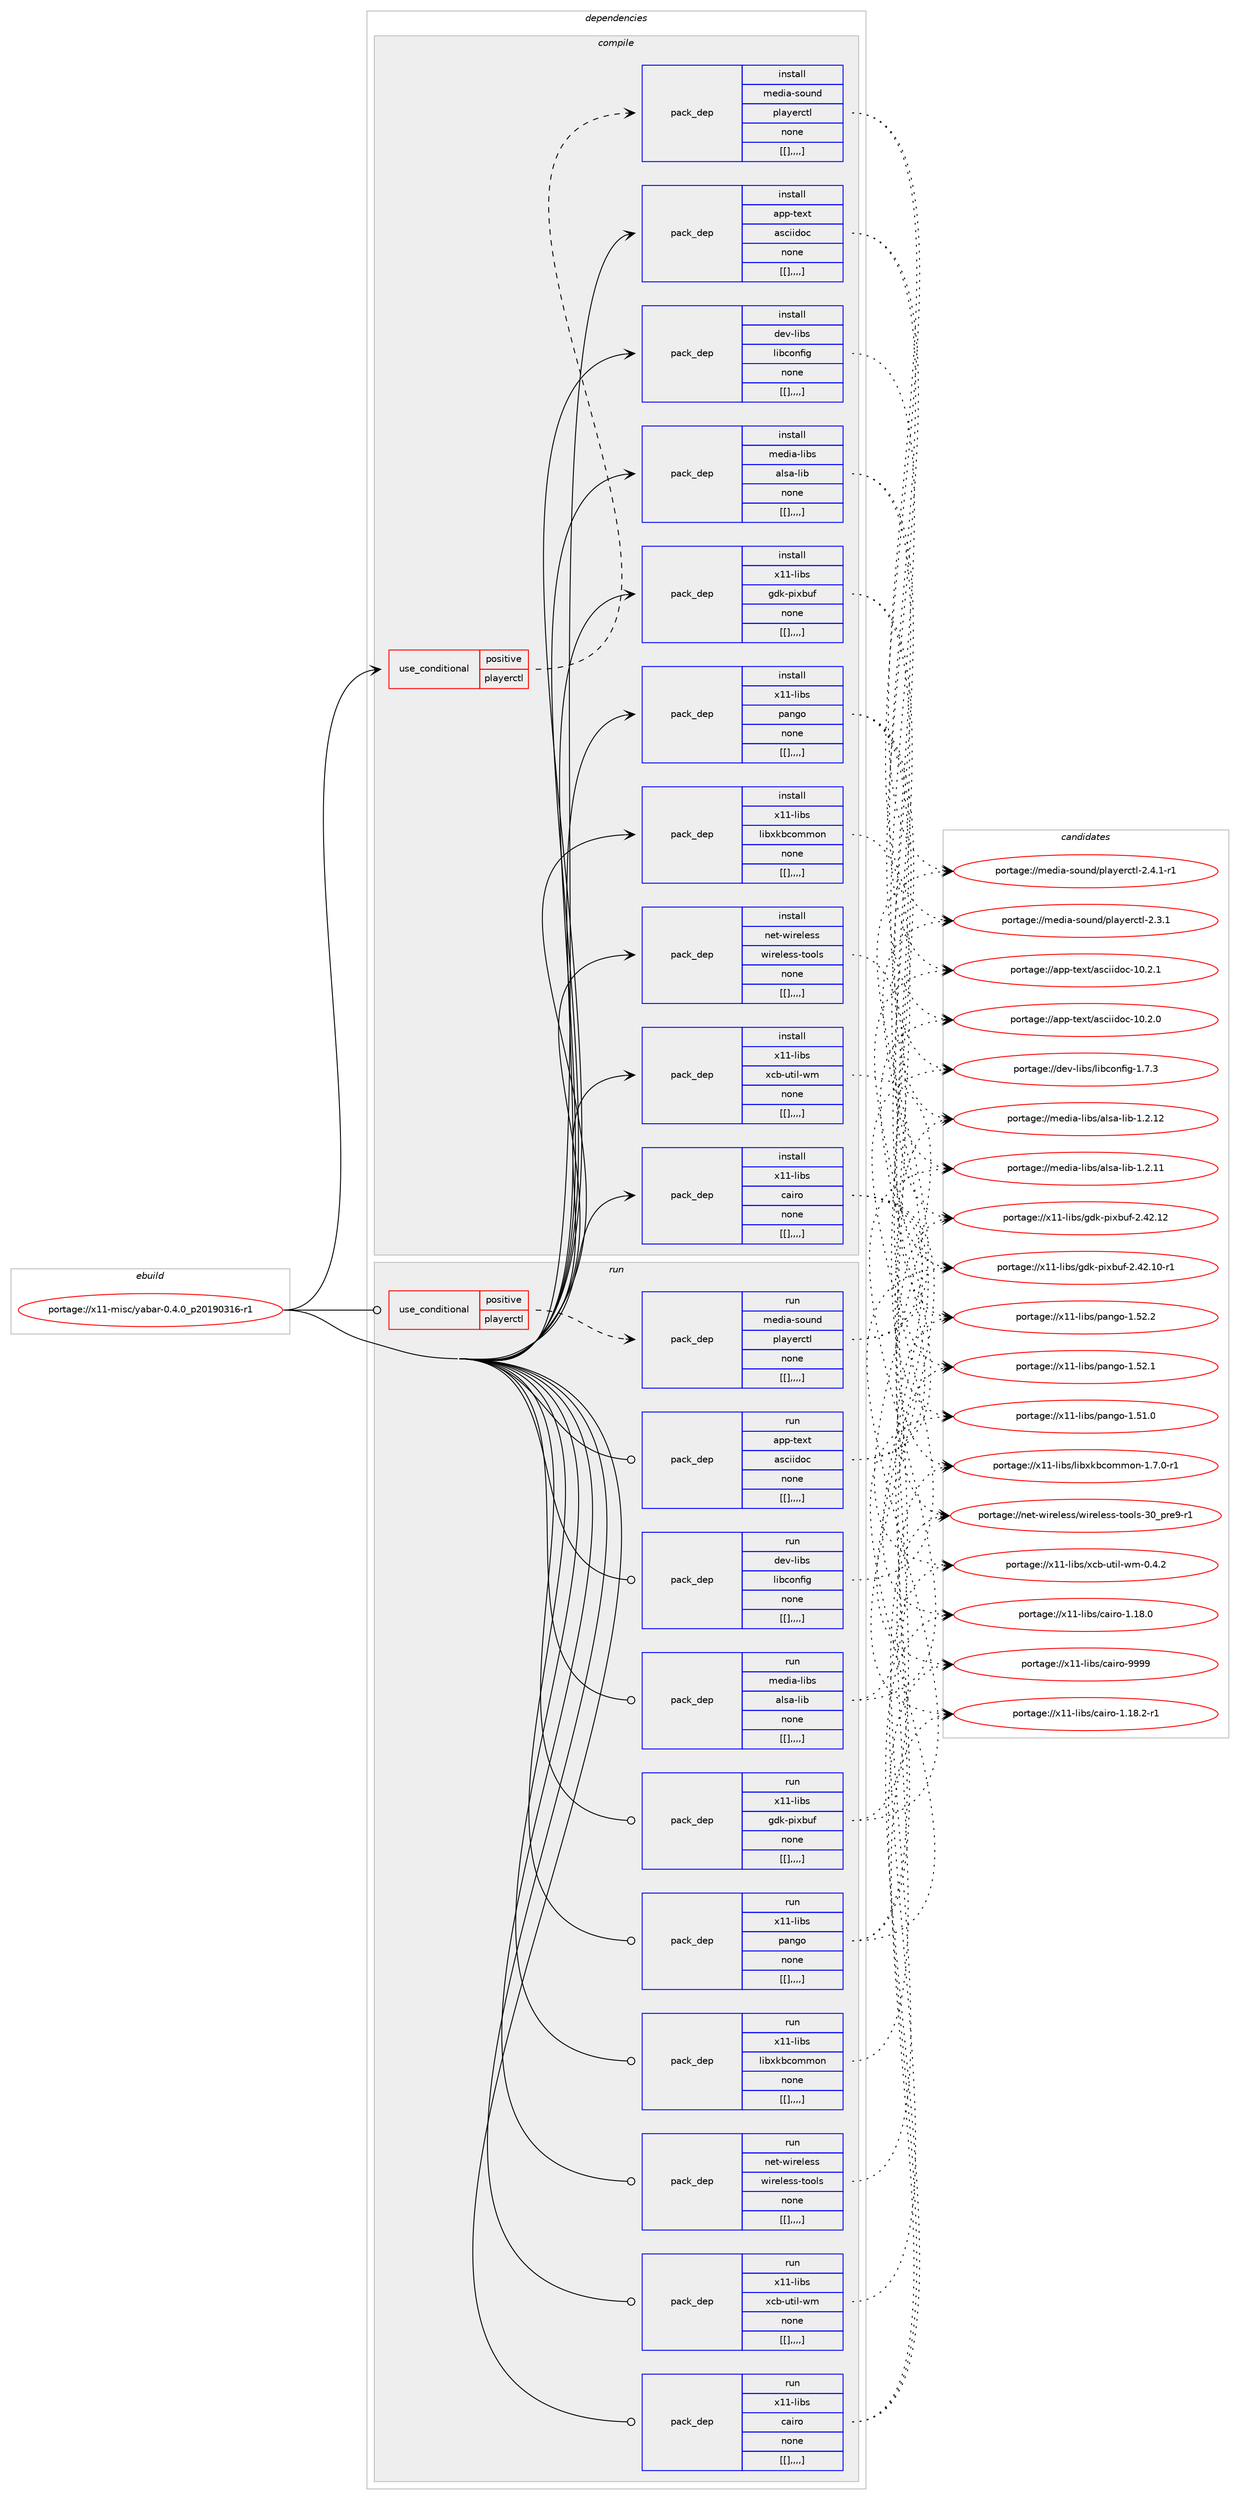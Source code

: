 digraph prolog {

# *************
# Graph options
# *************

newrank=true;
concentrate=true;
compound=true;
graph [rankdir=LR,fontname=Helvetica,fontsize=10,ranksep=1.5];#, ranksep=2.5, nodesep=0.2];
edge  [arrowhead=vee];
node  [fontname=Helvetica,fontsize=10];

# **********
# The ebuild
# **********

subgraph cluster_leftcol {
color=gray;
label=<<i>ebuild</i>>;
id [label="portage://x11-misc/yabar-0.4.0_p20190316-r1", color=red, width=4, href="../x11-misc/yabar-0.4.0_p20190316-r1.svg"];
}

# ****************
# The dependencies
# ****************

subgraph cluster_midcol {
color=gray;
label=<<i>dependencies</i>>;
subgraph cluster_compile {
fillcolor="#eeeeee";
style=filled;
label=<<i>compile</i>>;
subgraph cond343 {
dependency2482 [label=<<TABLE BORDER="0" CELLBORDER="1" CELLSPACING="0" CELLPADDING="4"><TR><TD ROWSPAN="3" CELLPADDING="10">use_conditional</TD></TR><TR><TD>positive</TD></TR><TR><TD>playerctl</TD></TR></TABLE>>, shape=none, color=red];
subgraph pack1988 {
dependency2483 [label=<<TABLE BORDER="0" CELLBORDER="1" CELLSPACING="0" CELLPADDING="4" WIDTH="220"><TR><TD ROWSPAN="6" CELLPADDING="30">pack_dep</TD></TR><TR><TD WIDTH="110">install</TD></TR><TR><TD>media-sound</TD></TR><TR><TD>playerctl</TD></TR><TR><TD>none</TD></TR><TR><TD>[[],,,,]</TD></TR></TABLE>>, shape=none, color=blue];
}
dependency2482:e -> dependency2483:w [weight=20,style="dashed",arrowhead="vee"];
}
id:e -> dependency2482:w [weight=20,style="solid",arrowhead="vee"];
subgraph pack1990 {
dependency2485 [label=<<TABLE BORDER="0" CELLBORDER="1" CELLSPACING="0" CELLPADDING="4" WIDTH="220"><TR><TD ROWSPAN="6" CELLPADDING="30">pack_dep</TD></TR><TR><TD WIDTH="110">install</TD></TR><TR><TD>app-text</TD></TR><TR><TD>asciidoc</TD></TR><TR><TD>none</TD></TR><TR><TD>[[],,,,]</TD></TR></TABLE>>, shape=none, color=blue];
}
id:e -> dependency2485:w [weight=20,style="solid",arrowhead="vee"];
subgraph pack1992 {
dependency2487 [label=<<TABLE BORDER="0" CELLBORDER="1" CELLSPACING="0" CELLPADDING="4" WIDTH="220"><TR><TD ROWSPAN="6" CELLPADDING="30">pack_dep</TD></TR><TR><TD WIDTH="110">install</TD></TR><TR><TD>dev-libs</TD></TR><TR><TD>libconfig</TD></TR><TR><TD>none</TD></TR><TR><TD>[[],,,,]</TD></TR></TABLE>>, shape=none, color=blue];
}
id:e -> dependency2487:w [weight=20,style="solid",arrowhead="vee"];
subgraph pack1994 {
dependency2489 [label=<<TABLE BORDER="0" CELLBORDER="1" CELLSPACING="0" CELLPADDING="4" WIDTH="220"><TR><TD ROWSPAN="6" CELLPADDING="30">pack_dep</TD></TR><TR><TD WIDTH="110">install</TD></TR><TR><TD>media-libs</TD></TR><TR><TD>alsa-lib</TD></TR><TR><TD>none</TD></TR><TR><TD>[[],,,,]</TD></TR></TABLE>>, shape=none, color=blue];
}
id:e -> dependency2489:w [weight=20,style="solid",arrowhead="vee"];
subgraph pack1996 {
dependency2491 [label=<<TABLE BORDER="0" CELLBORDER="1" CELLSPACING="0" CELLPADDING="4" WIDTH="220"><TR><TD ROWSPAN="6" CELLPADDING="30">pack_dep</TD></TR><TR><TD WIDTH="110">install</TD></TR><TR><TD>net-wireless</TD></TR><TR><TD>wireless-tools</TD></TR><TR><TD>none</TD></TR><TR><TD>[[],,,,]</TD></TR></TABLE>>, shape=none, color=blue];
}
id:e -> dependency2491:w [weight=20,style="solid",arrowhead="vee"];
subgraph pack1999 {
dependency2494 [label=<<TABLE BORDER="0" CELLBORDER="1" CELLSPACING="0" CELLPADDING="4" WIDTH="220"><TR><TD ROWSPAN="6" CELLPADDING="30">pack_dep</TD></TR><TR><TD WIDTH="110">install</TD></TR><TR><TD>x11-libs</TD></TR><TR><TD>cairo</TD></TR><TR><TD>none</TD></TR><TR><TD>[[],,,,]</TD></TR></TABLE>>, shape=none, color=blue];
}
id:e -> dependency2494:w [weight=20,style="solid",arrowhead="vee"];
subgraph pack2001 {
dependency2496 [label=<<TABLE BORDER="0" CELLBORDER="1" CELLSPACING="0" CELLPADDING="4" WIDTH="220"><TR><TD ROWSPAN="6" CELLPADDING="30">pack_dep</TD></TR><TR><TD WIDTH="110">install</TD></TR><TR><TD>x11-libs</TD></TR><TR><TD>gdk-pixbuf</TD></TR><TR><TD>none</TD></TR><TR><TD>[[],,,,]</TD></TR></TABLE>>, shape=none, color=blue];
}
id:e -> dependency2496:w [weight=20,style="solid",arrowhead="vee"];
subgraph pack2003 {
dependency2498 [label=<<TABLE BORDER="0" CELLBORDER="1" CELLSPACING="0" CELLPADDING="4" WIDTH="220"><TR><TD ROWSPAN="6" CELLPADDING="30">pack_dep</TD></TR><TR><TD WIDTH="110">install</TD></TR><TR><TD>x11-libs</TD></TR><TR><TD>libxkbcommon</TD></TR><TR><TD>none</TD></TR><TR><TD>[[],,,,]</TD></TR></TABLE>>, shape=none, color=blue];
}
id:e -> dependency2498:w [weight=20,style="solid",arrowhead="vee"];
subgraph pack2006 {
dependency2501 [label=<<TABLE BORDER="0" CELLBORDER="1" CELLSPACING="0" CELLPADDING="4" WIDTH="220"><TR><TD ROWSPAN="6" CELLPADDING="30">pack_dep</TD></TR><TR><TD WIDTH="110">install</TD></TR><TR><TD>x11-libs</TD></TR><TR><TD>pango</TD></TR><TR><TD>none</TD></TR><TR><TD>[[],,,,]</TD></TR></TABLE>>, shape=none, color=blue];
}
id:e -> dependency2501:w [weight=20,style="solid",arrowhead="vee"];
subgraph pack2009 {
dependency2504 [label=<<TABLE BORDER="0" CELLBORDER="1" CELLSPACING="0" CELLPADDING="4" WIDTH="220"><TR><TD ROWSPAN="6" CELLPADDING="30">pack_dep</TD></TR><TR><TD WIDTH="110">install</TD></TR><TR><TD>x11-libs</TD></TR><TR><TD>xcb-util-wm</TD></TR><TR><TD>none</TD></TR><TR><TD>[[],,,,]</TD></TR></TABLE>>, shape=none, color=blue];
}
id:e -> dependency2504:w [weight=20,style="solid",arrowhead="vee"];
}
subgraph cluster_compileandrun {
fillcolor="#eeeeee";
style=filled;
label=<<i>compile and run</i>>;
}
subgraph cluster_run {
fillcolor="#eeeeee";
style=filled;
label=<<i>run</i>>;
subgraph cond344 {
dependency2506 [label=<<TABLE BORDER="0" CELLBORDER="1" CELLSPACING="0" CELLPADDING="4"><TR><TD ROWSPAN="3" CELLPADDING="10">use_conditional</TD></TR><TR><TD>positive</TD></TR><TR><TD>playerctl</TD></TR></TABLE>>, shape=none, color=red];
subgraph pack2013 {
dependency2509 [label=<<TABLE BORDER="0" CELLBORDER="1" CELLSPACING="0" CELLPADDING="4" WIDTH="220"><TR><TD ROWSPAN="6" CELLPADDING="30">pack_dep</TD></TR><TR><TD WIDTH="110">run</TD></TR><TR><TD>media-sound</TD></TR><TR><TD>playerctl</TD></TR><TR><TD>none</TD></TR><TR><TD>[[],,,,]</TD></TR></TABLE>>, shape=none, color=blue];
}
dependency2506:e -> dependency2509:w [weight=20,style="dashed",arrowhead="vee"];
}
id:e -> dependency2506:w [weight=20,style="solid",arrowhead="odot"];
subgraph pack2017 {
dependency2513 [label=<<TABLE BORDER="0" CELLBORDER="1" CELLSPACING="0" CELLPADDING="4" WIDTH="220"><TR><TD ROWSPAN="6" CELLPADDING="30">pack_dep</TD></TR><TR><TD WIDTH="110">run</TD></TR><TR><TD>app-text</TD></TR><TR><TD>asciidoc</TD></TR><TR><TD>none</TD></TR><TR><TD>[[],,,,]</TD></TR></TABLE>>, shape=none, color=blue];
}
id:e -> dependency2513:w [weight=20,style="solid",arrowhead="odot"];
subgraph pack2021 {
dependency2517 [label=<<TABLE BORDER="0" CELLBORDER="1" CELLSPACING="0" CELLPADDING="4" WIDTH="220"><TR><TD ROWSPAN="6" CELLPADDING="30">pack_dep</TD></TR><TR><TD WIDTH="110">run</TD></TR><TR><TD>dev-libs</TD></TR><TR><TD>libconfig</TD></TR><TR><TD>none</TD></TR><TR><TD>[[],,,,]</TD></TR></TABLE>>, shape=none, color=blue];
}
id:e -> dependency2517:w [weight=20,style="solid",arrowhead="odot"];
subgraph pack2025 {
dependency2520 [label=<<TABLE BORDER="0" CELLBORDER="1" CELLSPACING="0" CELLPADDING="4" WIDTH="220"><TR><TD ROWSPAN="6" CELLPADDING="30">pack_dep</TD></TR><TR><TD WIDTH="110">run</TD></TR><TR><TD>media-libs</TD></TR><TR><TD>alsa-lib</TD></TR><TR><TD>none</TD></TR><TR><TD>[[],,,,]</TD></TR></TABLE>>, shape=none, color=blue];
}
id:e -> dependency2520:w [weight=20,style="solid",arrowhead="odot"];
subgraph pack2028 {
dependency2527 [label=<<TABLE BORDER="0" CELLBORDER="1" CELLSPACING="0" CELLPADDING="4" WIDTH="220"><TR><TD ROWSPAN="6" CELLPADDING="30">pack_dep</TD></TR><TR><TD WIDTH="110">run</TD></TR><TR><TD>net-wireless</TD></TR><TR><TD>wireless-tools</TD></TR><TR><TD>none</TD></TR><TR><TD>[[],,,,]</TD></TR></TABLE>>, shape=none, color=blue];
}
id:e -> dependency2527:w [weight=20,style="solid",arrowhead="odot"];
subgraph pack2036 {
dependency2532 [label=<<TABLE BORDER="0" CELLBORDER="1" CELLSPACING="0" CELLPADDING="4" WIDTH="220"><TR><TD ROWSPAN="6" CELLPADDING="30">pack_dep</TD></TR><TR><TD WIDTH="110">run</TD></TR><TR><TD>x11-libs</TD></TR><TR><TD>cairo</TD></TR><TR><TD>none</TD></TR><TR><TD>[[],,,,]</TD></TR></TABLE>>, shape=none, color=blue];
}
id:e -> dependency2532:w [weight=20,style="solid",arrowhead="odot"];
subgraph pack2043 {
dependency2539 [label=<<TABLE BORDER="0" CELLBORDER="1" CELLSPACING="0" CELLPADDING="4" WIDTH="220"><TR><TD ROWSPAN="6" CELLPADDING="30">pack_dep</TD></TR><TR><TD WIDTH="110">run</TD></TR><TR><TD>x11-libs</TD></TR><TR><TD>gdk-pixbuf</TD></TR><TR><TD>none</TD></TR><TR><TD>[[],,,,]</TD></TR></TABLE>>, shape=none, color=blue];
}
id:e -> dependency2539:w [weight=20,style="solid",arrowhead="odot"];
subgraph pack2047 {
dependency2543 [label=<<TABLE BORDER="0" CELLBORDER="1" CELLSPACING="0" CELLPADDING="4" WIDTH="220"><TR><TD ROWSPAN="6" CELLPADDING="30">pack_dep</TD></TR><TR><TD WIDTH="110">run</TD></TR><TR><TD>x11-libs</TD></TR><TR><TD>libxkbcommon</TD></TR><TR><TD>none</TD></TR><TR><TD>[[],,,,]</TD></TR></TABLE>>, shape=none, color=blue];
}
id:e -> dependency2543:w [weight=20,style="solid",arrowhead="odot"];
subgraph pack2051 {
dependency2547 [label=<<TABLE BORDER="0" CELLBORDER="1" CELLSPACING="0" CELLPADDING="4" WIDTH="220"><TR><TD ROWSPAN="6" CELLPADDING="30">pack_dep</TD></TR><TR><TD WIDTH="110">run</TD></TR><TR><TD>x11-libs</TD></TR><TR><TD>pango</TD></TR><TR><TD>none</TD></TR><TR><TD>[[],,,,]</TD></TR></TABLE>>, shape=none, color=blue];
}
id:e -> dependency2547:w [weight=20,style="solid",arrowhead="odot"];
subgraph pack2055 {
dependency2551 [label=<<TABLE BORDER="0" CELLBORDER="1" CELLSPACING="0" CELLPADDING="4" WIDTH="220"><TR><TD ROWSPAN="6" CELLPADDING="30">pack_dep</TD></TR><TR><TD WIDTH="110">run</TD></TR><TR><TD>x11-libs</TD></TR><TR><TD>xcb-util-wm</TD></TR><TR><TD>none</TD></TR><TR><TD>[[],,,,]</TD></TR></TABLE>>, shape=none, color=blue];
}
id:e -> dependency2551:w [weight=20,style="solid",arrowhead="odot"];
}
}

# **************
# The candidates
# **************

subgraph cluster_choices {
rank=same;
color=gray;
label=<<i>candidates</i>>;

subgraph choice2010 {
color=black;
nodesep=1;
choice10910110010597451151111171101004711210897121101114991161084550465246494511449 [label="portage://media-sound/playerctl-2.4.1-r1", color=red, width=4,href="../media-sound/playerctl-2.4.1-r1.svg"];
choice1091011001059745115111117110100471121089712110111499116108455046514649 [label="portage://media-sound/playerctl-2.3.1", color=red, width=4,href="../media-sound/playerctl-2.3.1.svg"];
dependency2483:e -> choice10910110010597451151111171101004711210897121101114991161084550465246494511449:w [style=dotted,weight="100"];
dependency2483:e -> choice1091011001059745115111117110100471121089712110111499116108455046514649:w [style=dotted,weight="100"];
}
subgraph choice2017 {
color=black;
nodesep=1;
choice97112112451161011201164797115991051051001119945494846504649 [label="portage://app-text/asciidoc-10.2.1", color=red, width=4,href="../app-text/asciidoc-10.2.1.svg"];
choice97112112451161011201164797115991051051001119945494846504648 [label="portage://app-text/asciidoc-10.2.0", color=red, width=4,href="../app-text/asciidoc-10.2.0.svg"];
dependency2485:e -> choice97112112451161011201164797115991051051001119945494846504649:w [style=dotted,weight="100"];
dependency2485:e -> choice97112112451161011201164797115991051051001119945494846504648:w [style=dotted,weight="100"];
}
subgraph choice2024 {
color=black;
nodesep=1;
choice1001011184510810598115471081059899111110102105103454946554651 [label="portage://dev-libs/libconfig-1.7.3", color=red, width=4,href="../dev-libs/libconfig-1.7.3.svg"];
dependency2487:e -> choice1001011184510810598115471081059899111110102105103454946554651:w [style=dotted,weight="100"];
}
subgraph choice2028 {
color=black;
nodesep=1;
choice109101100105974510810598115479710811597451081059845494650464950 [label="portage://media-libs/alsa-lib-1.2.12", color=red, width=4,href="../media-libs/alsa-lib-1.2.12.svg"];
choice109101100105974510810598115479710811597451081059845494650464949 [label="portage://media-libs/alsa-lib-1.2.11", color=red, width=4,href="../media-libs/alsa-lib-1.2.11.svg"];
dependency2489:e -> choice109101100105974510810598115479710811597451081059845494650464950:w [style=dotted,weight="100"];
dependency2489:e -> choice109101100105974510810598115479710811597451081059845494650464949:w [style=dotted,weight="100"];
}
subgraph choice2039 {
color=black;
nodesep=1;
choice11010111645119105114101108101115115471191051141011081011151154511611111110811545514895112114101574511449 [label="portage://net-wireless/wireless-tools-30_pre9-r1", color=red, width=4,href="../net-wireless/wireless-tools-30_pre9-r1.svg"];
dependency2491:e -> choice11010111645119105114101108101115115471191051141011081011151154511611111110811545514895112114101574511449:w [style=dotted,weight="100"];
}
subgraph choice2042 {
color=black;
nodesep=1;
choice120494945108105981154799971051141114557575757 [label="portage://x11-libs/cairo-9999", color=red, width=4,href="../x11-libs/cairo-9999.svg"];
choice12049494510810598115479997105114111454946495646504511449 [label="portage://x11-libs/cairo-1.18.2-r1", color=red, width=4,href="../x11-libs/cairo-1.18.2-r1.svg"];
choice1204949451081059811547999710511411145494649564648 [label="portage://x11-libs/cairo-1.18.0", color=red, width=4,href="../x11-libs/cairo-1.18.0.svg"];
dependency2494:e -> choice120494945108105981154799971051141114557575757:w [style=dotted,weight="100"];
dependency2494:e -> choice12049494510810598115479997105114111454946495646504511449:w [style=dotted,weight="100"];
dependency2494:e -> choice1204949451081059811547999710511411145494649564648:w [style=dotted,weight="100"];
}
subgraph choice2047 {
color=black;
nodesep=1;
choice120494945108105981154710310010745112105120981171024550465250464950 [label="portage://x11-libs/gdk-pixbuf-2.42.12", color=red, width=4,href="../x11-libs/gdk-pixbuf-2.42.12.svg"];
choice1204949451081059811547103100107451121051209811710245504652504649484511449 [label="portage://x11-libs/gdk-pixbuf-2.42.10-r1", color=red, width=4,href="../x11-libs/gdk-pixbuf-2.42.10-r1.svg"];
dependency2496:e -> choice120494945108105981154710310010745112105120981171024550465250464950:w [style=dotted,weight="100"];
dependency2496:e -> choice1204949451081059811547103100107451121051209811710245504652504649484511449:w [style=dotted,weight="100"];
}
subgraph choice2050 {
color=black;
nodesep=1;
choice12049494510810598115471081059812010798991111091091111104549465546484511449 [label="portage://x11-libs/libxkbcommon-1.7.0-r1", color=red, width=4,href="../x11-libs/libxkbcommon-1.7.0-r1.svg"];
dependency2498:e -> choice12049494510810598115471081059812010798991111091091111104549465546484511449:w [style=dotted,weight="100"];
}
subgraph choice2052 {
color=black;
nodesep=1;
choice12049494510810598115471129711010311145494653504650 [label="portage://x11-libs/pango-1.52.2", color=red, width=4,href="../x11-libs/pango-1.52.2.svg"];
choice12049494510810598115471129711010311145494653504649 [label="portage://x11-libs/pango-1.52.1", color=red, width=4,href="../x11-libs/pango-1.52.1.svg"];
choice12049494510810598115471129711010311145494653494648 [label="portage://x11-libs/pango-1.51.0", color=red, width=4,href="../x11-libs/pango-1.51.0.svg"];
dependency2501:e -> choice12049494510810598115471129711010311145494653504650:w [style=dotted,weight="100"];
dependency2501:e -> choice12049494510810598115471129711010311145494653504649:w [style=dotted,weight="100"];
dependency2501:e -> choice12049494510810598115471129711010311145494653494648:w [style=dotted,weight="100"];
}
subgraph choice2054 {
color=black;
nodesep=1;
choice120494945108105981154712099984511711610510845119109454846524650 [label="portage://x11-libs/xcb-util-wm-0.4.2", color=red, width=4,href="../x11-libs/xcb-util-wm-0.4.2.svg"];
dependency2504:e -> choice120494945108105981154712099984511711610510845119109454846524650:w [style=dotted,weight="100"];
}
subgraph choice2055 {
color=black;
nodesep=1;
choice10910110010597451151111171101004711210897121101114991161084550465246494511449 [label="portage://media-sound/playerctl-2.4.1-r1", color=red, width=4,href="../media-sound/playerctl-2.4.1-r1.svg"];
choice1091011001059745115111117110100471121089712110111499116108455046514649 [label="portage://media-sound/playerctl-2.3.1", color=red, width=4,href="../media-sound/playerctl-2.3.1.svg"];
dependency2509:e -> choice10910110010597451151111171101004711210897121101114991161084550465246494511449:w [style=dotted,weight="100"];
dependency2509:e -> choice1091011001059745115111117110100471121089712110111499116108455046514649:w [style=dotted,weight="100"];
}
subgraph choice2057 {
color=black;
nodesep=1;
choice97112112451161011201164797115991051051001119945494846504649 [label="portage://app-text/asciidoc-10.2.1", color=red, width=4,href="../app-text/asciidoc-10.2.1.svg"];
choice97112112451161011201164797115991051051001119945494846504648 [label="portage://app-text/asciidoc-10.2.0", color=red, width=4,href="../app-text/asciidoc-10.2.0.svg"];
dependency2513:e -> choice97112112451161011201164797115991051051001119945494846504649:w [style=dotted,weight="100"];
dependency2513:e -> choice97112112451161011201164797115991051051001119945494846504648:w [style=dotted,weight="100"];
}
subgraph choice2059 {
color=black;
nodesep=1;
choice1001011184510810598115471081059899111110102105103454946554651 [label="portage://dev-libs/libconfig-1.7.3", color=red, width=4,href="../dev-libs/libconfig-1.7.3.svg"];
dependency2517:e -> choice1001011184510810598115471081059899111110102105103454946554651:w [style=dotted,weight="100"];
}
subgraph choice2061 {
color=black;
nodesep=1;
choice109101100105974510810598115479710811597451081059845494650464950 [label="portage://media-libs/alsa-lib-1.2.12", color=red, width=4,href="../media-libs/alsa-lib-1.2.12.svg"];
choice109101100105974510810598115479710811597451081059845494650464949 [label="portage://media-libs/alsa-lib-1.2.11", color=red, width=4,href="../media-libs/alsa-lib-1.2.11.svg"];
dependency2520:e -> choice109101100105974510810598115479710811597451081059845494650464950:w [style=dotted,weight="100"];
dependency2520:e -> choice109101100105974510810598115479710811597451081059845494650464949:w [style=dotted,weight="100"];
}
subgraph choice2062 {
color=black;
nodesep=1;
choice11010111645119105114101108101115115471191051141011081011151154511611111110811545514895112114101574511449 [label="portage://net-wireless/wireless-tools-30_pre9-r1", color=red, width=4,href="../net-wireless/wireless-tools-30_pre9-r1.svg"];
dependency2527:e -> choice11010111645119105114101108101115115471191051141011081011151154511611111110811545514895112114101574511449:w [style=dotted,weight="100"];
}
subgraph choice2063 {
color=black;
nodesep=1;
choice120494945108105981154799971051141114557575757 [label="portage://x11-libs/cairo-9999", color=red, width=4,href="../x11-libs/cairo-9999.svg"];
choice12049494510810598115479997105114111454946495646504511449 [label="portage://x11-libs/cairo-1.18.2-r1", color=red, width=4,href="../x11-libs/cairo-1.18.2-r1.svg"];
choice1204949451081059811547999710511411145494649564648 [label="portage://x11-libs/cairo-1.18.0", color=red, width=4,href="../x11-libs/cairo-1.18.0.svg"];
dependency2532:e -> choice120494945108105981154799971051141114557575757:w [style=dotted,weight="100"];
dependency2532:e -> choice12049494510810598115479997105114111454946495646504511449:w [style=dotted,weight="100"];
dependency2532:e -> choice1204949451081059811547999710511411145494649564648:w [style=dotted,weight="100"];
}
subgraph choice2065 {
color=black;
nodesep=1;
choice120494945108105981154710310010745112105120981171024550465250464950 [label="portage://x11-libs/gdk-pixbuf-2.42.12", color=red, width=4,href="../x11-libs/gdk-pixbuf-2.42.12.svg"];
choice1204949451081059811547103100107451121051209811710245504652504649484511449 [label="portage://x11-libs/gdk-pixbuf-2.42.10-r1", color=red, width=4,href="../x11-libs/gdk-pixbuf-2.42.10-r1.svg"];
dependency2539:e -> choice120494945108105981154710310010745112105120981171024550465250464950:w [style=dotted,weight="100"];
dependency2539:e -> choice1204949451081059811547103100107451121051209811710245504652504649484511449:w [style=dotted,weight="100"];
}
subgraph choice2067 {
color=black;
nodesep=1;
choice12049494510810598115471081059812010798991111091091111104549465546484511449 [label="portage://x11-libs/libxkbcommon-1.7.0-r1", color=red, width=4,href="../x11-libs/libxkbcommon-1.7.0-r1.svg"];
dependency2543:e -> choice12049494510810598115471081059812010798991111091091111104549465546484511449:w [style=dotted,weight="100"];
}
subgraph choice2069 {
color=black;
nodesep=1;
choice12049494510810598115471129711010311145494653504650 [label="portage://x11-libs/pango-1.52.2", color=red, width=4,href="../x11-libs/pango-1.52.2.svg"];
choice12049494510810598115471129711010311145494653504649 [label="portage://x11-libs/pango-1.52.1", color=red, width=4,href="../x11-libs/pango-1.52.1.svg"];
choice12049494510810598115471129711010311145494653494648 [label="portage://x11-libs/pango-1.51.0", color=red, width=4,href="../x11-libs/pango-1.51.0.svg"];
dependency2547:e -> choice12049494510810598115471129711010311145494653504650:w [style=dotted,weight="100"];
dependency2547:e -> choice12049494510810598115471129711010311145494653504649:w [style=dotted,weight="100"];
dependency2547:e -> choice12049494510810598115471129711010311145494653494648:w [style=dotted,weight="100"];
}
subgraph choice2077 {
color=black;
nodesep=1;
choice120494945108105981154712099984511711610510845119109454846524650 [label="portage://x11-libs/xcb-util-wm-0.4.2", color=red, width=4,href="../x11-libs/xcb-util-wm-0.4.2.svg"];
dependency2551:e -> choice120494945108105981154712099984511711610510845119109454846524650:w [style=dotted,weight="100"];
}
}

}

